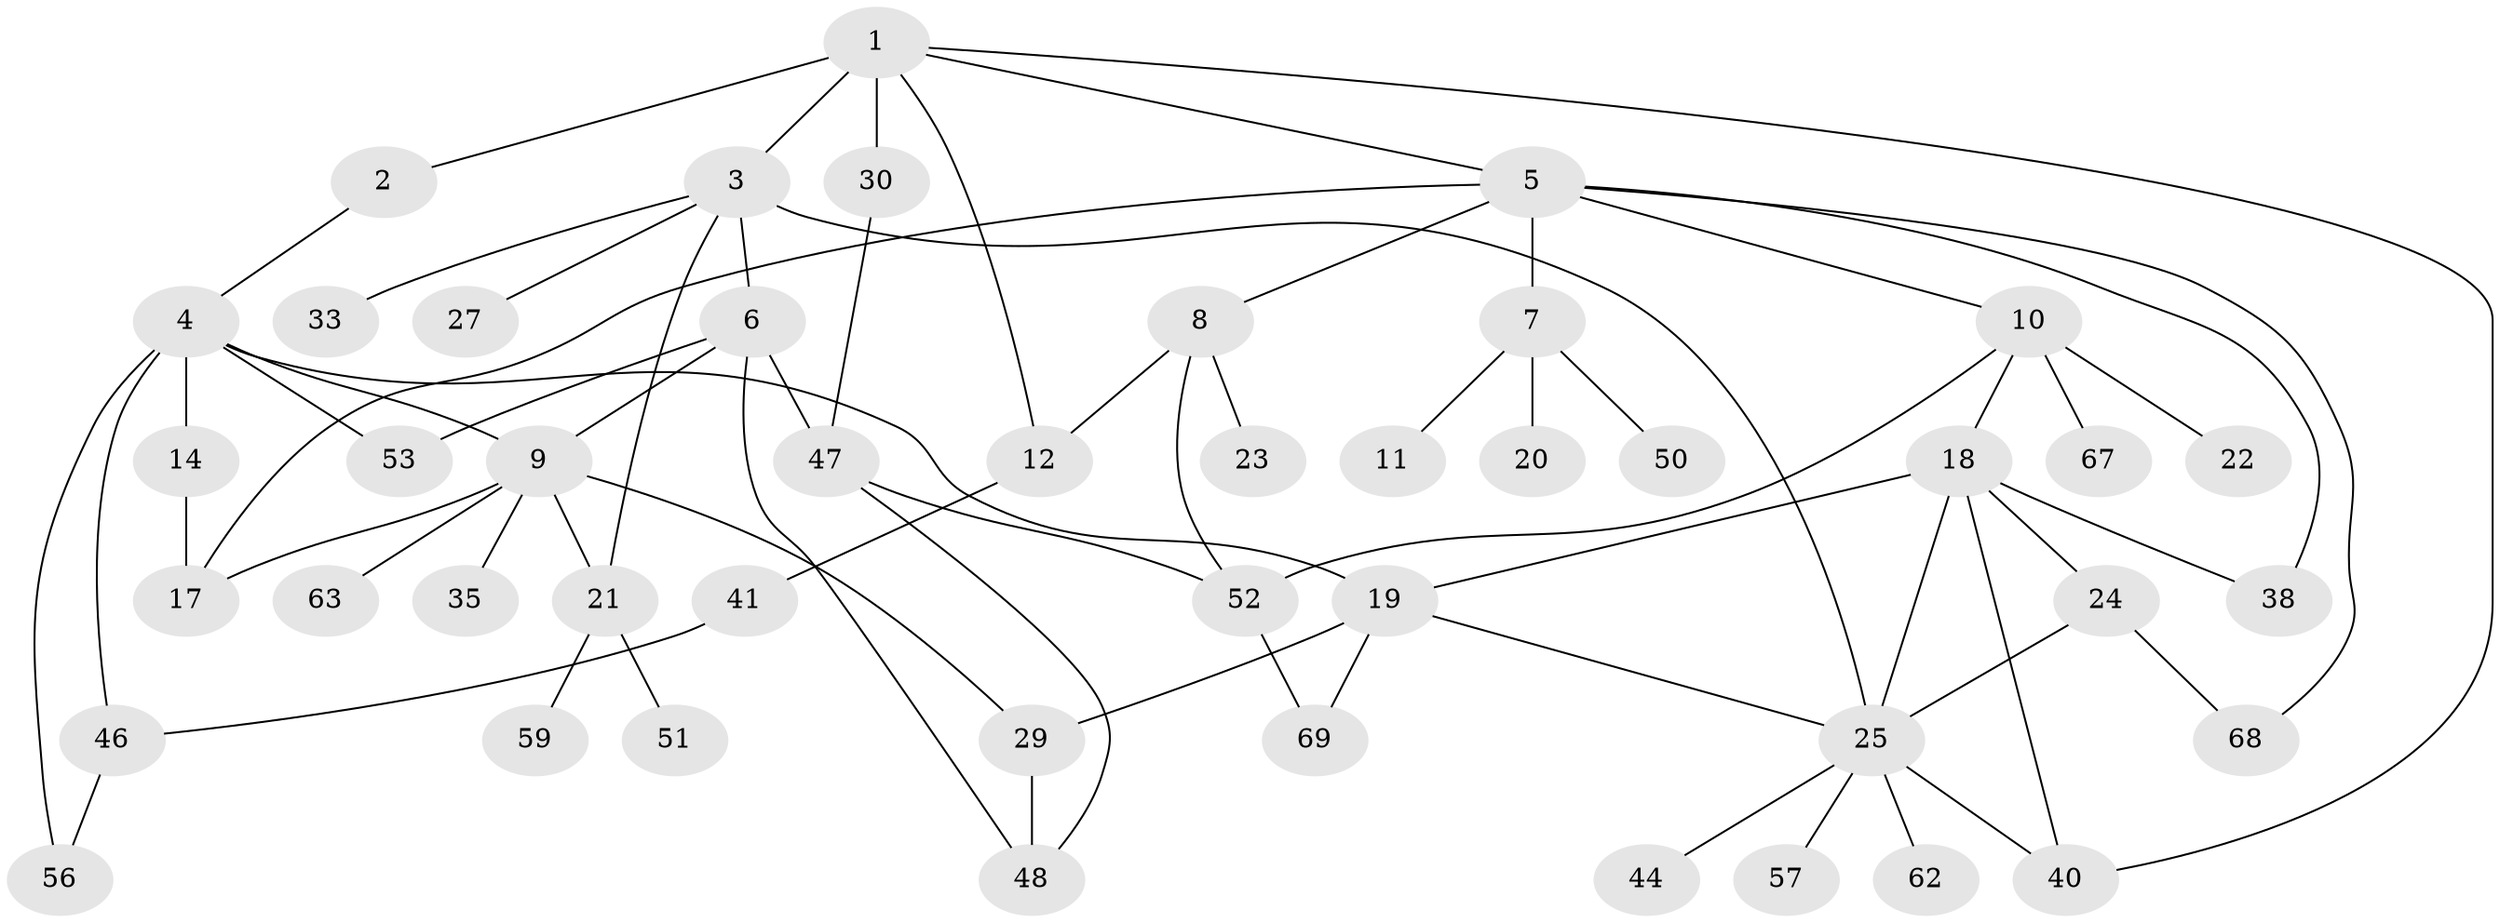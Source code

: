 // original degree distribution, {5: 0.08695652173913043, 2: 0.2463768115942029, 8: 0.014492753623188406, 6: 0.057971014492753624, 3: 0.2028985507246377, 1: 0.2898550724637681, 4: 0.10144927536231885}
// Generated by graph-tools (version 1.1) at 2025/41/03/06/25 10:41:29]
// undirected, 46 vertices, 68 edges
graph export_dot {
graph [start="1"]
  node [color=gray90,style=filled];
  1 [super="+26"];
  2;
  3 [super="+49"];
  4 [super="+34"];
  5 [super="+43"];
  6;
  7 [super="+15"];
  8 [super="+16"];
  9 [super="+13"];
  10 [super="+60"];
  11;
  12 [super="+39"];
  14 [super="+42"];
  17 [super="+37"];
  18 [super="+31"];
  19 [super="+55"];
  20;
  21 [super="+36"];
  22 [super="+32"];
  23;
  24 [super="+58"];
  25 [super="+28"];
  27;
  29 [super="+54"];
  30;
  33;
  35;
  38;
  40 [super="+45"];
  41;
  44;
  46 [super="+66"];
  47 [super="+64"];
  48;
  50;
  51;
  52 [super="+61"];
  53;
  56 [super="+65"];
  57;
  59;
  62;
  63;
  67;
  68;
  69;
  1 -- 2;
  1 -- 3 [weight=2];
  1 -- 5;
  1 -- 40;
  1 -- 30;
  1 -- 12;
  2 -- 4;
  3 -- 6;
  3 -- 25;
  3 -- 27;
  3 -- 33;
  3 -- 21;
  4 -- 14;
  4 -- 46;
  4 -- 19;
  4 -- 56;
  4 -- 9;
  4 -- 53;
  5 -- 7;
  5 -- 8;
  5 -- 10;
  5 -- 68;
  5 -- 17;
  5 -- 38;
  6 -- 9;
  6 -- 48;
  6 -- 47;
  6 -- 53;
  7 -- 11;
  7 -- 50;
  7 -- 20;
  8 -- 12;
  8 -- 23;
  8 -- 52;
  9 -- 21;
  9 -- 29;
  9 -- 35;
  9 -- 63;
  9 -- 17;
  10 -- 18;
  10 -- 22 [weight=2];
  10 -- 67;
  10 -- 52;
  12 -- 41;
  14 -- 17;
  18 -- 19;
  18 -- 24;
  18 -- 38;
  18 -- 40;
  18 -- 25;
  19 -- 25;
  19 -- 69;
  19 -- 29;
  21 -- 59;
  21 -- 51;
  24 -- 25;
  24 -- 68;
  25 -- 44;
  25 -- 62;
  25 -- 57;
  25 -- 40;
  29 -- 48;
  30 -- 47;
  41 -- 46;
  46 -- 56;
  47 -- 52;
  47 -- 48;
  52 -- 69;
}
